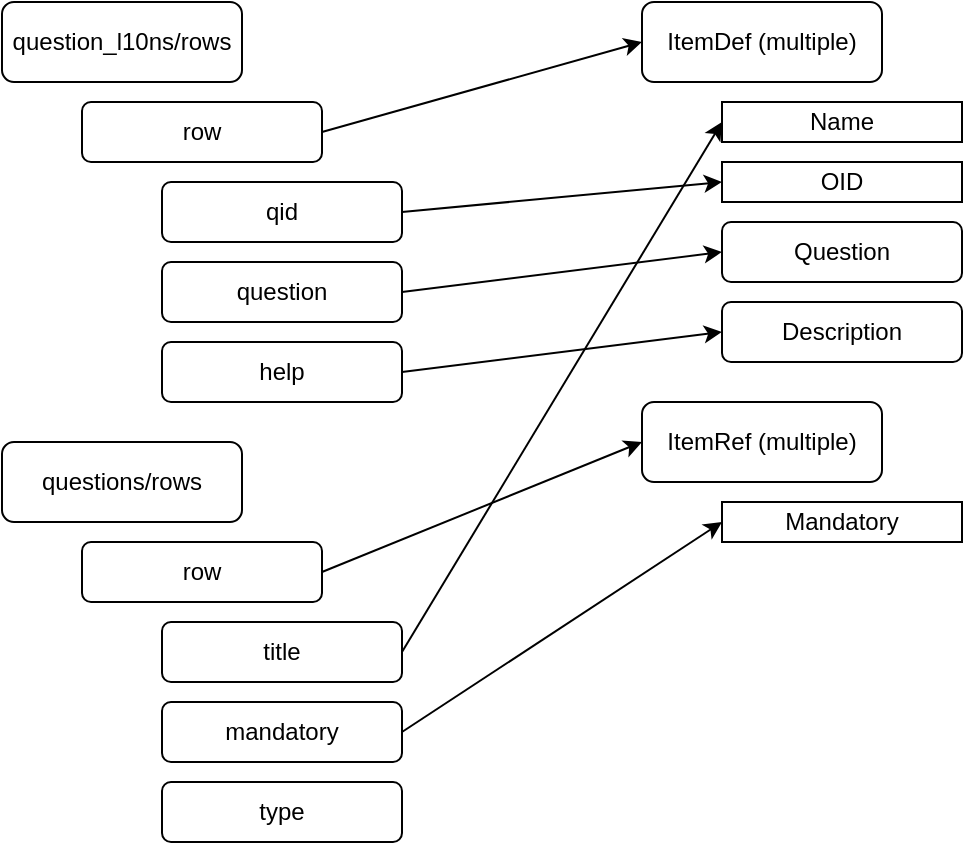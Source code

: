 <mxfile version="14.5.1" type="device"><diagram id="aziQypgp11H61OigkpZ1" name="Page-1"><mxGraphModel dx="1301" dy="646" grid="1" gridSize="10" guides="1" tooltips="1" connect="1" arrows="1" fold="1" page="1" pageScale="1" pageWidth="850" pageHeight="1100" math="0" shadow="0"><root><mxCell id="0"/><mxCell id="1" parent="0"/><mxCell id="dtuGvU8MmFaQQxGHEluo-60" value="ItemDef (multiple)" style="rounded=1;whiteSpace=wrap;html=1;" vertex="1" parent="1"><mxGeometry x="440" y="40" width="120" height="40" as="geometry"/></mxCell><mxCell id="dtuGvU8MmFaQQxGHEluo-61" value="question_l10ns/rows" style="rounded=1;whiteSpace=wrap;html=1;" vertex="1" parent="1"><mxGeometry x="120" y="40" width="120" height="40" as="geometry"/></mxCell><mxCell id="dtuGvU8MmFaQQxGHEluo-62" style="edgeStyle=orthogonalEdgeStyle;rounded=0;orthogonalLoop=1;jettySize=auto;html=1;exitX=0.5;exitY=1;exitDx=0;exitDy=0;" edge="1" parent="1" source="dtuGvU8MmFaQQxGHEluo-60" target="dtuGvU8MmFaQQxGHEluo-60"><mxGeometry relative="1" as="geometry"/></mxCell><mxCell id="dtuGvU8MmFaQQxGHEluo-63" style="edgeStyle=none;rounded=0;orthogonalLoop=1;jettySize=auto;html=1;exitX=1;exitY=0.5;exitDx=0;exitDy=0;entryX=0;entryY=0.5;entryDx=0;entryDy=0;" edge="1" parent="1" source="dtuGvU8MmFaQQxGHEluo-64" target="dtuGvU8MmFaQQxGHEluo-60"><mxGeometry relative="1" as="geometry"/></mxCell><mxCell id="dtuGvU8MmFaQQxGHEluo-64" value="row" style="rounded=1;whiteSpace=wrap;html=1;" vertex="1" parent="1"><mxGeometry x="160" y="90" width="120" height="30" as="geometry"/></mxCell><mxCell id="dtuGvU8MmFaQQxGHEluo-65" value="Question" style="rounded=1;whiteSpace=wrap;html=1;" vertex="1" parent="1"><mxGeometry x="480" y="150" width="120" height="30" as="geometry"/></mxCell><mxCell id="dtuGvU8MmFaQQxGHEluo-66" style="edgeStyle=none;rounded=0;orthogonalLoop=1;jettySize=auto;html=1;exitX=1;exitY=0.5;exitDx=0;exitDy=0;entryX=0;entryY=0.5;entryDx=0;entryDy=0;" edge="1" parent="1" source="dtuGvU8MmFaQQxGHEluo-67" target="dtuGvU8MmFaQQxGHEluo-79"><mxGeometry relative="1" as="geometry"/></mxCell><mxCell id="dtuGvU8MmFaQQxGHEluo-67" value="qid" style="rounded=1;whiteSpace=wrap;html=1;" vertex="1" parent="1"><mxGeometry x="200" y="130" width="120" height="30" as="geometry"/></mxCell><mxCell id="dtuGvU8MmFaQQxGHEluo-68" style="edgeStyle=none;rounded=0;orthogonalLoop=1;jettySize=auto;html=1;exitX=1;exitY=0.5;exitDx=0;exitDy=0;entryX=0;entryY=0.5;entryDx=0;entryDy=0;" edge="1" parent="1" source="dtuGvU8MmFaQQxGHEluo-69" target="dtuGvU8MmFaQQxGHEluo-65"><mxGeometry relative="1" as="geometry"/></mxCell><mxCell id="dtuGvU8MmFaQQxGHEluo-69" value="question" style="rounded=1;whiteSpace=wrap;html=1;" vertex="1" parent="1"><mxGeometry x="200" y="170" width="120" height="30" as="geometry"/></mxCell><mxCell id="dtuGvU8MmFaQQxGHEluo-70" style="edgeStyle=none;rounded=0;orthogonalLoop=1;jettySize=auto;html=1;exitX=1;exitY=0.5;exitDx=0;exitDy=0;entryX=0;entryY=0.5;entryDx=0;entryDy=0;" edge="1" parent="1" source="dtuGvU8MmFaQQxGHEluo-71" target="dtuGvU8MmFaQQxGHEluo-72"><mxGeometry relative="1" as="geometry"/></mxCell><mxCell id="dtuGvU8MmFaQQxGHEluo-71" value="help" style="rounded=1;whiteSpace=wrap;html=1;" vertex="1" parent="1"><mxGeometry x="200" y="210" width="120" height="30" as="geometry"/></mxCell><mxCell id="dtuGvU8MmFaQQxGHEluo-72" value="Description" style="rounded=1;whiteSpace=wrap;html=1;" vertex="1" parent="1"><mxGeometry x="480" y="190" width="120" height="30" as="geometry"/></mxCell><mxCell id="dtuGvU8MmFaQQxGHEluo-73" value="questions/rows" style="rounded=1;whiteSpace=wrap;html=1;" vertex="1" parent="1"><mxGeometry x="120" y="260" width="120" height="40" as="geometry"/></mxCell><mxCell id="dtuGvU8MmFaQQxGHEluo-74" style="edgeStyle=none;rounded=0;orthogonalLoop=1;jettySize=auto;html=1;exitX=1;exitY=0.5;exitDx=0;exitDy=0;entryX=0;entryY=0.5;entryDx=0;entryDy=0;" edge="1" parent="1" source="dtuGvU8MmFaQQxGHEluo-75" target="dtuGvU8MmFaQQxGHEluo-80"><mxGeometry relative="1" as="geometry"/></mxCell><mxCell id="dtuGvU8MmFaQQxGHEluo-75" value="row" style="rounded=1;whiteSpace=wrap;html=1;" vertex="1" parent="1"><mxGeometry x="160" y="310" width="120" height="30" as="geometry"/></mxCell><mxCell id="dtuGvU8MmFaQQxGHEluo-76" style="edgeStyle=none;rounded=0;orthogonalLoop=1;jettySize=auto;html=1;exitX=1;exitY=0.5;exitDx=0;exitDy=0;entryX=0;entryY=0.5;entryDx=0;entryDy=0;" edge="1" parent="1" source="dtuGvU8MmFaQQxGHEluo-77" target="dtuGvU8MmFaQQxGHEluo-82"><mxGeometry relative="1" as="geometry"/></mxCell><mxCell id="dtuGvU8MmFaQQxGHEluo-77" value="mandatory" style="rounded=1;whiteSpace=wrap;html=1;" vertex="1" parent="1"><mxGeometry x="200" y="390" width="120" height="30" as="geometry"/></mxCell><mxCell id="dtuGvU8MmFaQQxGHEluo-78" value="Name" style="rounded=0;whiteSpace=wrap;html=1;" vertex="1" parent="1"><mxGeometry x="480" y="90" width="120" height="20" as="geometry"/></mxCell><mxCell id="dtuGvU8MmFaQQxGHEluo-79" value="OID" style="whiteSpace=wrap;html=1;" vertex="1" parent="1"><mxGeometry x="480" y="120" width="120" height="20" as="geometry"/></mxCell><mxCell id="dtuGvU8MmFaQQxGHEluo-80" value="ItemRef (multiple)" style="rounded=1;whiteSpace=wrap;html=1;" vertex="1" parent="1"><mxGeometry x="440" y="240" width="120" height="40" as="geometry"/></mxCell><mxCell id="dtuGvU8MmFaQQxGHEluo-81" style="edgeStyle=orthogonalEdgeStyle;rounded=0;orthogonalLoop=1;jettySize=auto;html=1;exitX=0.5;exitY=1;exitDx=0;exitDy=0;" edge="1" parent="1" source="dtuGvU8MmFaQQxGHEluo-80" target="dtuGvU8MmFaQQxGHEluo-80"><mxGeometry relative="1" as="geometry"/></mxCell><mxCell id="dtuGvU8MmFaQQxGHEluo-82" value="Mandatory" style="rounded=0;whiteSpace=wrap;html=1;" vertex="1" parent="1"><mxGeometry x="480" y="290" width="120" height="20" as="geometry"/></mxCell><mxCell id="dtuGvU8MmFaQQxGHEluo-83" style="edgeStyle=none;rounded=0;orthogonalLoop=1;jettySize=auto;html=1;exitX=1;exitY=0.5;exitDx=0;exitDy=0;entryX=0;entryY=0.5;entryDx=0;entryDy=0;" edge="1" parent="1" source="dtuGvU8MmFaQQxGHEluo-84" target="dtuGvU8MmFaQQxGHEluo-78"><mxGeometry relative="1" as="geometry"/></mxCell><mxCell id="dtuGvU8MmFaQQxGHEluo-84" value="title" style="rounded=1;whiteSpace=wrap;html=1;" vertex="1" parent="1"><mxGeometry x="200" y="350" width="120" height="30" as="geometry"/></mxCell><mxCell id="dtuGvU8MmFaQQxGHEluo-85" value="type" style="rounded=1;whiteSpace=wrap;html=1;" vertex="1" parent="1"><mxGeometry x="200" y="430" width="120" height="30" as="geometry"/></mxCell></root></mxGraphModel></diagram></mxfile>